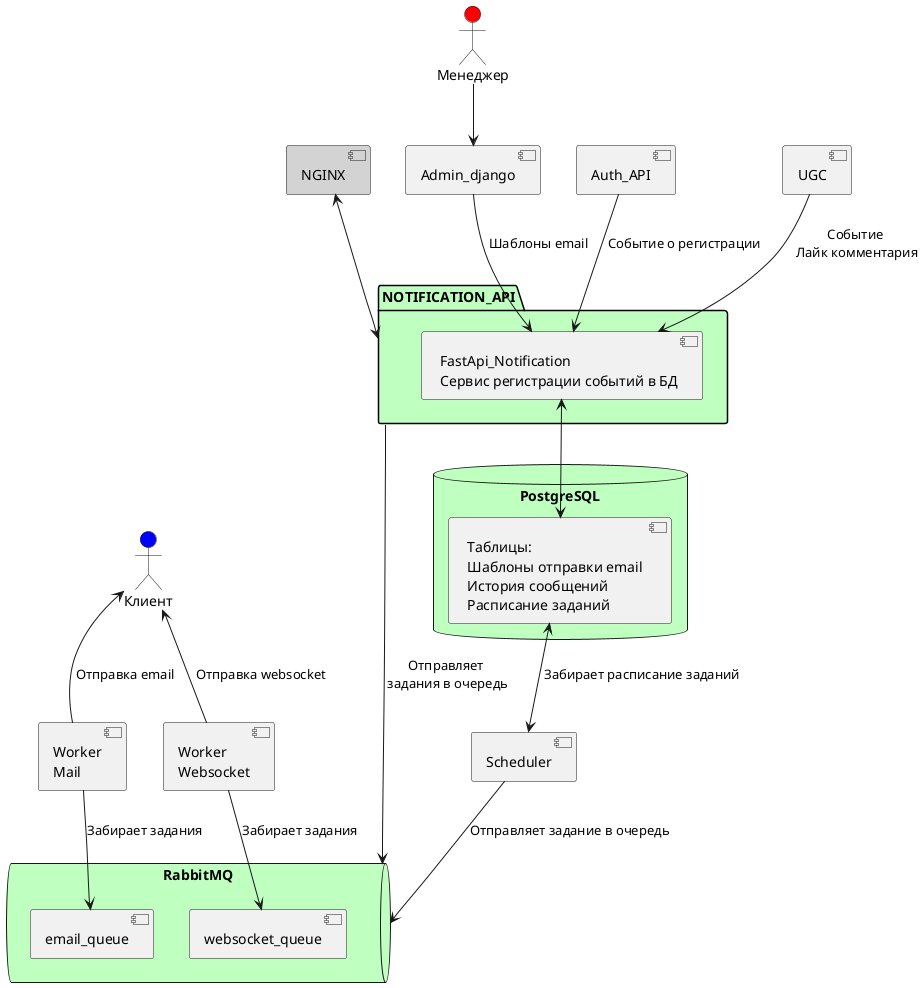 @startuml
skinparam componentStyle uml2
skinparam PackageBackgroundColor #bfffc0
actor Клиент as Client #Blue
actor Менеджер as Manager #Red

component NGINX #LightGrey


component Admin_django


component Auth_API
component UGC
component Scheduler

queue "RabbitMQ" as Rabbit {
component email_queue
component websocket_queue
}

database "PostgreSQL" as notification_postgres{
component " Таблицы:\n Шаблоны отправки email \n История сообщений \n Расписание заданий" as Table
}
component "Worker\nMail" as WorkerMail
component "Worker\nWebsocket" as WorkerWebsocket
package NOTIFICATION_API {
component " FastApi_Notification\n Сервис регистрации событий в БД" as FastApi_Notification

}

NGINX<-->NOTIFICATION_API
Auth_API-->FastApi_Notification: Событие о регистрации
UGC-->FastApi_Notification: "Событие \nЛайк комментария"
NOTIFICATION_API-->Rabbit: "Отправляет\n задания в очередь"
Table<-up->FastApi_Notification
Manager-->Admin_django
Admin_django-->FastApi_Notification: Шаблоны email


WorkerMail-->email_queue:Забирает задания
WorkerWebsocket-->websocket_queue:Забирает задания
WorkerMail-up->Client:Отправка email
WorkerWebsocket-up->Client:Отправка websocket

Scheduler<-up->Table: Забирает расписание заданий
Scheduler-->Rabbit: Отправляет задание в очередь
@enduml